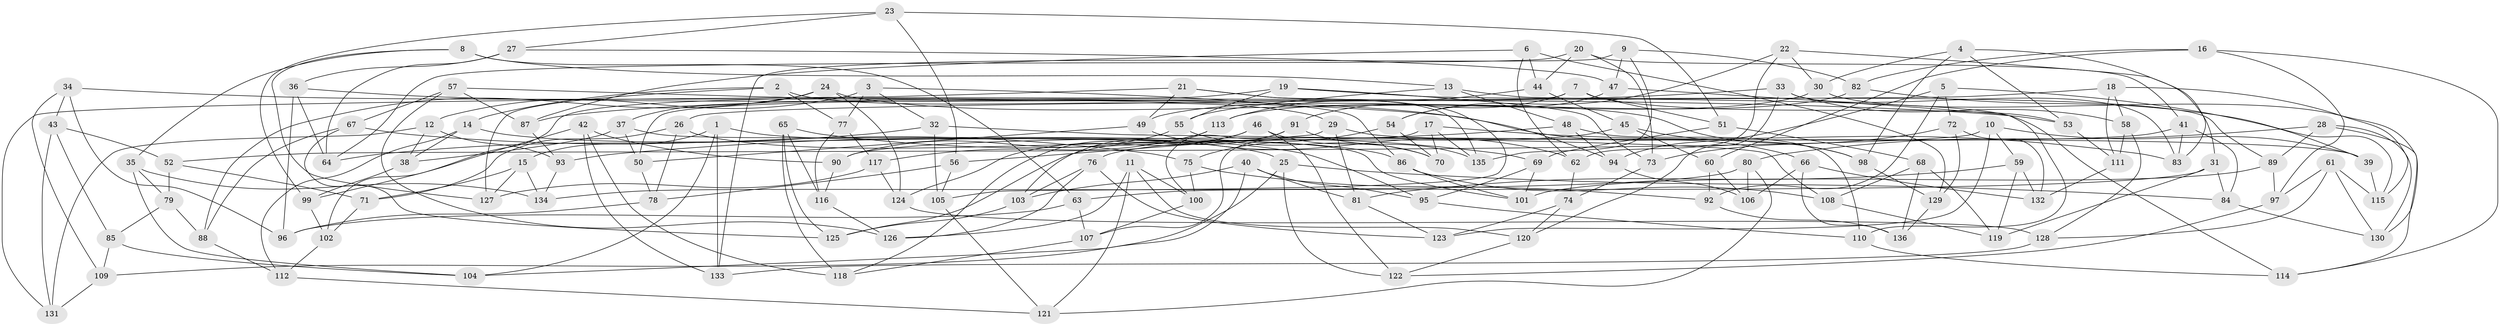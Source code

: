 // Generated by graph-tools (version 1.1) at 2025/16/03/09/25 04:16:17]
// undirected, 136 vertices, 272 edges
graph export_dot {
graph [start="1"]
  node [color=gray90,style=filled];
  1;
  2;
  3;
  4;
  5;
  6;
  7;
  8;
  9;
  10;
  11;
  12;
  13;
  14;
  15;
  16;
  17;
  18;
  19;
  20;
  21;
  22;
  23;
  24;
  25;
  26;
  27;
  28;
  29;
  30;
  31;
  32;
  33;
  34;
  35;
  36;
  37;
  38;
  39;
  40;
  41;
  42;
  43;
  44;
  45;
  46;
  47;
  48;
  49;
  50;
  51;
  52;
  53;
  54;
  55;
  56;
  57;
  58;
  59;
  60;
  61;
  62;
  63;
  64;
  65;
  66;
  67;
  68;
  69;
  70;
  71;
  72;
  73;
  74;
  75;
  76;
  77;
  78;
  79;
  80;
  81;
  82;
  83;
  84;
  85;
  86;
  87;
  88;
  89;
  90;
  91;
  92;
  93;
  94;
  95;
  96;
  97;
  98;
  99;
  100;
  101;
  102;
  103;
  104;
  105;
  106;
  107;
  108;
  109;
  110;
  111;
  112;
  113;
  114;
  115;
  116;
  117;
  118;
  119;
  120;
  121;
  122;
  123;
  124;
  125;
  126;
  127;
  128;
  129;
  130;
  131;
  132;
  133;
  134;
  135;
  136;
  1 -- 133;
  1 -- 25;
  1 -- 104;
  1 -- 15;
  2 -- 127;
  2 -- 14;
  2 -- 77;
  2 -- 29;
  3 -- 12;
  3 -- 86;
  3 -- 32;
  3 -- 77;
  4 -- 53;
  4 -- 30;
  4 -- 83;
  4 -- 98;
  5 -- 94;
  5 -- 72;
  5 -- 39;
  5 -- 92;
  6 -- 87;
  6 -- 62;
  6 -- 44;
  6 -- 129;
  7 -- 53;
  7 -- 91;
  7 -- 51;
  7 -- 50;
  8 -- 63;
  8 -- 13;
  8 -- 127;
  8 -- 35;
  9 -- 82;
  9 -- 133;
  9 -- 135;
  9 -- 47;
  10 -- 39;
  10 -- 52;
  10 -- 123;
  10 -- 59;
  11 -- 126;
  11 -- 100;
  11 -- 120;
  11 -- 121;
  12 -- 93;
  12 -- 131;
  12 -- 38;
  13 -- 48;
  13 -- 89;
  13 -- 55;
  14 -- 112;
  14 -- 95;
  14 -- 38;
  15 -- 134;
  15 -- 71;
  15 -- 127;
  16 -- 97;
  16 -- 60;
  16 -- 82;
  16 -- 114;
  17 -- 135;
  17 -- 70;
  17 -- 83;
  17 -- 107;
  18 -- 26;
  18 -- 58;
  18 -- 111;
  18 -- 115;
  19 -- 114;
  19 -- 73;
  19 -- 102;
  19 -- 55;
  20 -- 64;
  20 -- 41;
  20 -- 44;
  20 -- 73;
  21 -- 105;
  21 -- 131;
  21 -- 49;
  21 -- 135;
  22 -- 30;
  22 -- 31;
  22 -- 62;
  22 -- 54;
  23 -- 56;
  23 -- 99;
  23 -- 51;
  23 -- 27;
  24 -- 124;
  24 -- 37;
  24 -- 88;
  24 -- 98;
  25 -- 122;
  25 -- 109;
  25 -- 84;
  26 -- 71;
  26 -- 78;
  26 -- 86;
  27 -- 64;
  27 -- 47;
  27 -- 36;
  28 -- 89;
  28 -- 114;
  28 -- 130;
  28 -- 80;
  29 -- 39;
  29 -- 56;
  29 -- 81;
  30 -- 130;
  30 -- 49;
  31 -- 63;
  31 -- 119;
  31 -- 84;
  32 -- 108;
  32 -- 64;
  32 -- 105;
  33 -- 83;
  33 -- 58;
  33 -- 87;
  33 -- 120;
  34 -- 109;
  34 -- 96;
  34 -- 43;
  34 -- 66;
  35 -- 79;
  35 -- 104;
  35 -- 134;
  36 -- 96;
  36 -- 64;
  36 -- 53;
  37 -- 38;
  37 -- 50;
  37 -- 101;
  38 -- 99;
  39 -- 115;
  40 -- 95;
  40 -- 103;
  40 -- 81;
  40 -- 104;
  41 -- 84;
  41 -- 90;
  41 -- 83;
  42 -- 99;
  42 -- 118;
  42 -- 90;
  42 -- 133;
  43 -- 85;
  43 -- 52;
  43 -- 131;
  44 -- 45;
  44 -- 113;
  45 -- 60;
  45 -- 76;
  45 -- 98;
  46 -- 103;
  46 -- 70;
  46 -- 122;
  46 -- 124;
  47 -- 110;
  47 -- 54;
  48 -- 94;
  48 -- 110;
  48 -- 93;
  49 -- 62;
  49 -- 50;
  50 -- 78;
  51 -- 68;
  51 -- 69;
  52 -- 79;
  52 -- 71;
  53 -- 111;
  54 -- 75;
  54 -- 70;
  55 -- 70;
  55 -- 90;
  56 -- 78;
  56 -- 105;
  57 -- 67;
  57 -- 94;
  57 -- 87;
  57 -- 126;
  58 -- 128;
  58 -- 111;
  59 -- 132;
  59 -- 119;
  59 -- 81;
  60 -- 106;
  60 -- 92;
  61 -- 128;
  61 -- 97;
  61 -- 130;
  61 -- 115;
  62 -- 74;
  63 -- 96;
  63 -- 107;
  65 -- 118;
  65 -- 116;
  65 -- 125;
  65 -- 69;
  66 -- 136;
  66 -- 106;
  66 -- 132;
  67 -- 125;
  67 -- 88;
  67 -- 75;
  68 -- 108;
  68 -- 119;
  68 -- 136;
  69 -- 95;
  69 -- 101;
  71 -- 102;
  72 -- 129;
  72 -- 73;
  72 -- 132;
  73 -- 74;
  74 -- 123;
  74 -- 120;
  75 -- 100;
  75 -- 92;
  76 -- 126;
  76 -- 103;
  76 -- 123;
  77 -- 116;
  77 -- 117;
  78 -- 96;
  79 -- 88;
  79 -- 85;
  80 -- 121;
  80 -- 134;
  80 -- 106;
  81 -- 123;
  82 -- 113;
  82 -- 115;
  84 -- 130;
  85 -- 109;
  85 -- 104;
  86 -- 108;
  86 -- 101;
  87 -- 93;
  88 -- 112;
  89 -- 101;
  89 -- 97;
  90 -- 116;
  91 -- 100;
  91 -- 135;
  91 -- 125;
  92 -- 136;
  93 -- 134;
  94 -- 106;
  95 -- 110;
  97 -- 122;
  98 -- 129;
  99 -- 102;
  100 -- 107;
  102 -- 112;
  103 -- 125;
  105 -- 121;
  107 -- 118;
  108 -- 119;
  109 -- 131;
  110 -- 114;
  111 -- 132;
  112 -- 121;
  113 -- 118;
  113 -- 117;
  116 -- 126;
  117 -- 127;
  117 -- 124;
  120 -- 122;
  124 -- 128;
  128 -- 133;
  129 -- 136;
}
